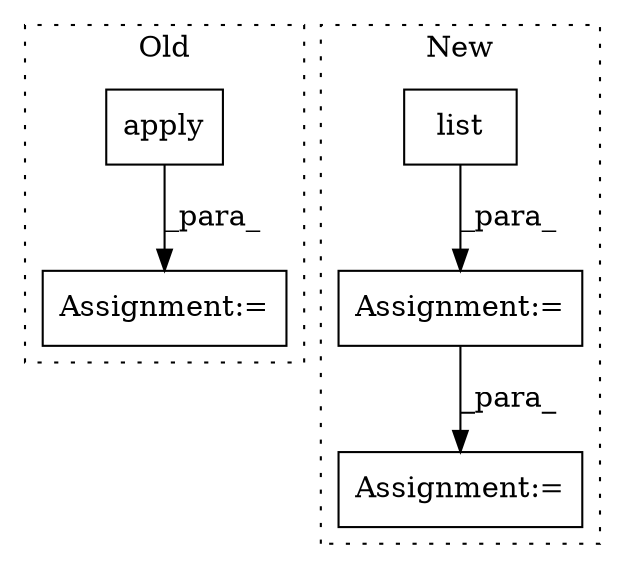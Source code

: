 digraph G {
subgraph cluster0 {
1 [label="apply" a="32" s="6159,6205" l="6,1" shape="box"];
3 [label="Assignment:=" a="7" s="6217" l="1" shape="box"];
label = "Old";
style="dotted";
}
subgraph cluster1 {
2 [label="list" a="32" s="6184,6200" l="5,1" shape="box"];
4 [label="Assignment:=" a="7" s="6346" l="1" shape="box"];
5 [label="Assignment:=" a="7" s="6412" l="1" shape="box"];
label = "New";
style="dotted";
}
1 -> 3 [label="_para_"];
2 -> 4 [label="_para_"];
4 -> 5 [label="_para_"];
}